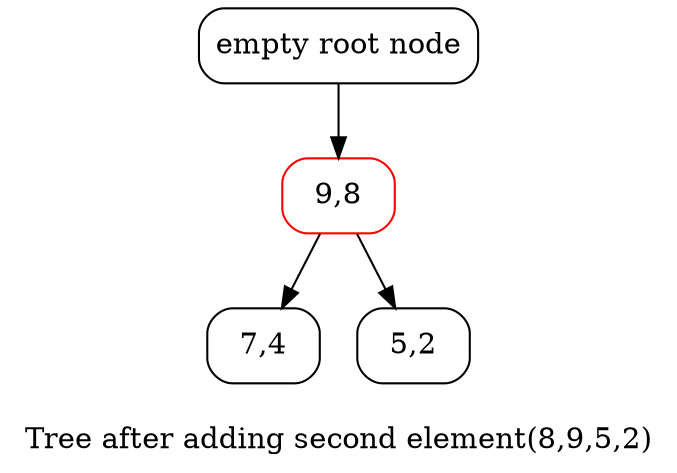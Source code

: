 digraph A {
	node [shape = box, style=rounded];
	label="\nTree after adding second element(8,9,5,2)"
	init[label="empty root node"];
	98[label="9,8",color=red];
	74[label="7,4"];
	52[label="5,2"];
	init -> 98;
	98 -> 74;
	98 -> 52;
}

